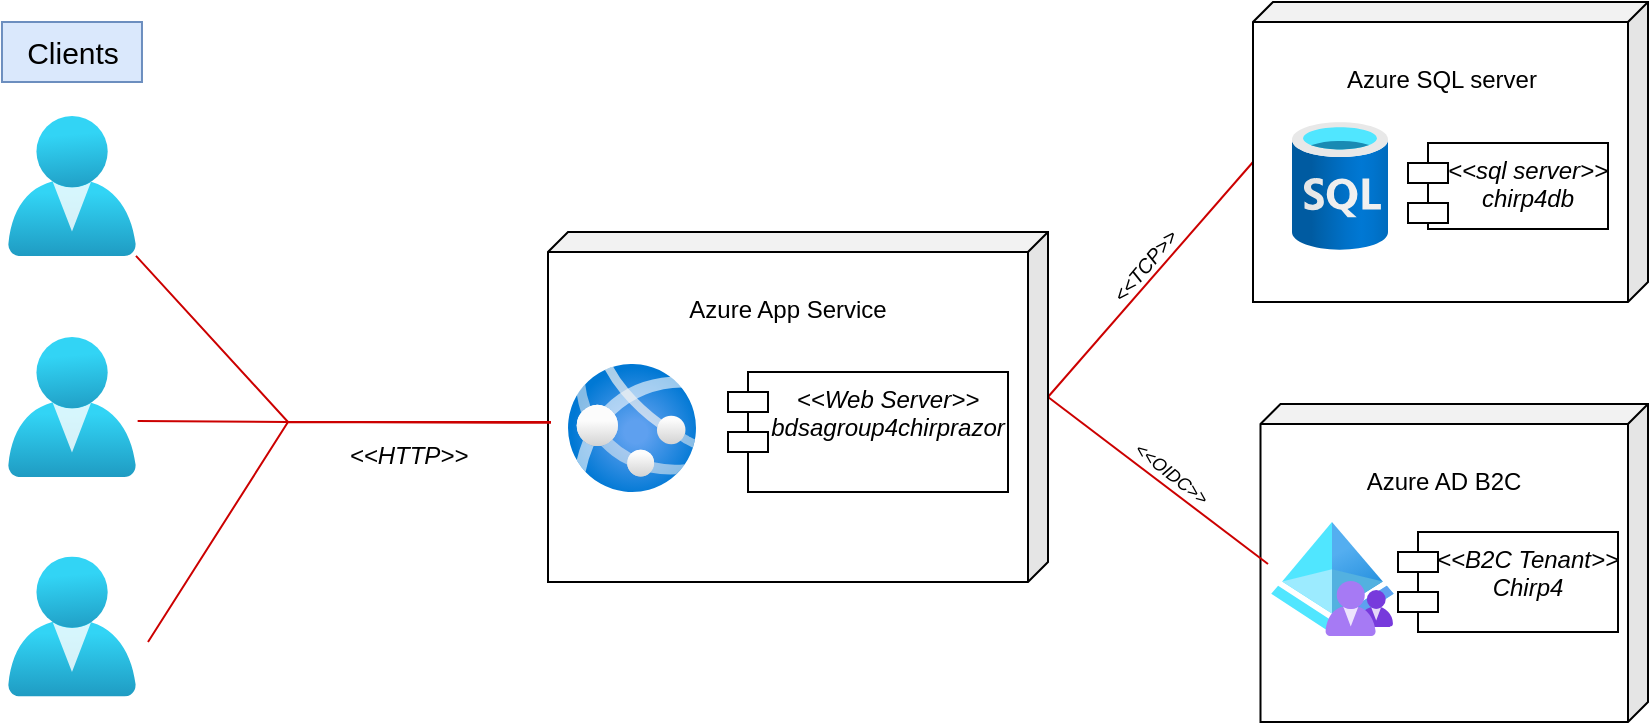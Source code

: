 <mxfile scale="1" border="15">
    <diagram id="iHSKFaC4ZJmlfxs5XxO0" name="Page-1">
        <mxGraphModel dx="591" dy="520" grid="1" gridSize="10" guides="1" tooltips="1" connect="1" arrows="1" fold="1" page="1" pageScale="1" pageWidth="827" pageHeight="1169" background="#ffffff" math="0" shadow="0">
            <root>
                <mxCell id="0"/>
                <mxCell id="1" parent="0"/>
                <mxCell id="7" value="&lt;p style=&quot;line-height: 120%; font-size: 12px;&quot;&gt;Azure AD B2C&lt;/p&gt;" style="shape=cube;whiteSpace=wrap;html=1;boundedLbl=1;backgroundOutline=1;darkOpacity=0.05;darkOpacity2=0.1;rotation=0;flipV=0;flipH=1;size=10;spacing=5;verticalAlign=top;horizontal=1;fontSize=12;" parent="1" vertex="1">
                    <mxGeometry x="806.25" y="301" width="193.75" height="159" as="geometry"/>
                </mxCell>
                <mxCell id="28" style="edgeStyle=none;rounded=1;html=1;strokeColor=#CC0000;fontSize=12;endArrow=none;endFill=0;endSize=8;startArrow=none;startFill=0;entryX=0;entryY=0;entryDx=197.5;entryDy=80;entryPerimeter=0;exitX=0;exitY=0;exitDx=0;exitDy=82.5;exitPerimeter=0;" parent="1" source="11" target="13" edge="1">
                    <mxGeometry relative="1" as="geometry">
                        <mxPoint x="800" y="160" as="targetPoint"/>
                    </mxGeometry>
                </mxCell>
                <mxCell id="29" style="edgeStyle=none;rounded=1;html=1;entryX=0;entryY=0;entryDx=190;entryDy=80;entryPerimeter=0;strokeColor=#CC0000;fontSize=12;endArrow=none;endFill=0;endSize=8;startArrow=none;startFill=0;exitX=0;exitY=0;exitDx=0;exitDy=82.5;exitPerimeter=0;" parent="1" source="11" target="7" edge="1">
                    <mxGeometry relative="1" as="geometry"/>
                </mxCell>
                <mxCell id="11" value="&lt;p style=&quot;line-height: 120%; font-size: 12px;&quot;&gt;Azure App Service&lt;/p&gt;" style="shape=cube;whiteSpace=wrap;html=1;boundedLbl=1;backgroundOutline=1;darkOpacity=0.05;darkOpacity2=0.1;rotation=0;flipV=0;flipH=1;size=10;spacing=5;verticalAlign=top;horizontal=1;fontSize=12;" parent="1" vertex="1">
                    <mxGeometry x="450" y="215" width="250" height="175" as="geometry"/>
                </mxCell>
                <mxCell id="12" value="&lt;&lt;Web Server&gt;&gt;&#10;bdsagroup4chirprazor" style="shape=module;align=left;spacingLeft=20;align=center;verticalAlign=top;fontSize=12;fontStyle=2" parent="1" vertex="1">
                    <mxGeometry x="540" y="285" width="140" height="60" as="geometry"/>
                </mxCell>
                <mxCell id="13" value="&lt;p style=&quot;line-height: 120%; font-size: 12px;&quot;&gt;Azure SQL server&lt;/p&gt;" style="shape=cube;whiteSpace=wrap;html=1;boundedLbl=1;backgroundOutline=1;darkOpacity=0.05;darkOpacity2=0.1;rotation=0;flipV=0;flipH=1;size=10;spacing=5;verticalAlign=top;horizontal=1;fontSize=12;" parent="1" vertex="1">
                    <mxGeometry x="802.5" y="100" width="197.5" height="150" as="geometry"/>
                </mxCell>
                <mxCell id="14" value="&lt;&lt;sql server&gt;&gt;&#10;chirp4db" style="shape=module;align=left;spacingLeft=20;align=center;verticalAlign=top;fontSize=12;fontStyle=2" parent="1" vertex="1">
                    <mxGeometry x="880" y="170.5" width="100" height="43" as="geometry"/>
                </mxCell>
                <mxCell id="15" value="&lt;&lt;B2C Tenant&gt;&gt;&#10;Chirp4" style="shape=module;align=center;spacingLeft=20;align=center;verticalAlign=top;fontSize=12;fontStyle=2" parent="1" vertex="1">
                    <mxGeometry x="875" y="365" width="110" height="50" as="geometry"/>
                </mxCell>
                <mxCell id="27" value="&lt;i&gt;&amp;lt;&amp;lt;HTTP&amp;gt;&amp;gt;&lt;/i&gt;" style="text;html=1;align=center;verticalAlign=middle;resizable=0;points=[];autosize=1;strokeColor=none;fillColor=none;fontSize=12;" parent="1" vertex="1">
                    <mxGeometry x="340" y="312.25" width="80" height="30" as="geometry"/>
                </mxCell>
                <mxCell id="41" value="" style="aspect=fixed;html=1;points=[];align=center;image;fontSize=12;image=img/lib/azure2/app_services/App_Services.svg;" parent="1" vertex="1">
                    <mxGeometry x="460" y="281" width="64" height="64" as="geometry"/>
                </mxCell>
                <mxCell id="42" value="" style="aspect=fixed;html=1;points=[];align=center;image;fontSize=12;image=img/lib/azure2/databases/SQL_Database.svg;" parent="1" vertex="1">
                    <mxGeometry x="822" y="160" width="48" height="64" as="geometry"/>
                </mxCell>
                <mxCell id="43" value="" style="aspect=fixed;html=1;points=[];align=center;image;fontSize=12;image=img/lib/azure2/identity/Azure_AD_B2C.svg;" parent="1" vertex="1">
                    <mxGeometry x="811.5" y="360" width="61.45" height="57" as="geometry"/>
                </mxCell>
                <mxCell id="51" style="edgeStyle=none;html=1;fontSize=15;fontColor=#000000;startArrow=none;startFill=0;endArrow=none;endFill=0;fillColor=#e51400;strokeColor=#CC0000;entryX=0.994;entryY=0.543;entryDx=0;entryDy=0;entryPerimeter=0;rounded=0;exitX=1.013;exitY=0.6;exitDx=0;exitDy=0;exitPerimeter=0;" parent="1" source="44" target="11" edge="1">
                    <mxGeometry relative="1" as="geometry">
                        <mxPoint x="320" y="320" as="targetPoint"/>
                        <Array as="points">
                            <mxPoint x="320" y="310"/>
                        </Array>
                    </mxGeometry>
                </mxCell>
                <mxCell id="44" value="" style="aspect=fixed;html=1;points=[];align=center;image;fontSize=12;image=img/lib/azure2/identity/Users.svg;" parent="1" vertex="1">
                    <mxGeometry x="180" y="267.5" width="63.99" height="70" as="geometry"/>
                </mxCell>
                <mxCell id="45" value="&lt;i&gt;&amp;lt;&amp;lt;TCP&amp;gt;&amp;gt;&lt;/i&gt;" style="text;html=1;align=center;verticalAlign=middle;resizable=0;points=[];autosize=1;strokeColor=none;fillColor=none;fontSize=10;rotation=310;" parent="1" vertex="1">
                    <mxGeometry x="713" y="217" width="70" height="30" as="geometry"/>
                </mxCell>
                <mxCell id="46" value="&lt;i&gt;&lt;font style=&quot;font-size: 9px;&quot;&gt;&amp;lt;&amp;lt;OIDC&amp;gt;&amp;gt;&lt;/font&gt;&lt;/i&gt;" style="text;html=1;align=center;verticalAlign=middle;resizable=0;points=[];autosize=1;strokeColor=none;fillColor=none;fontSize=10;rotation=38;" parent="1" vertex="1">
                    <mxGeometry x="727" y="320" width="70" height="30" as="geometry"/>
                </mxCell>
                <mxCell id="52" style="edgeStyle=none;html=1;fontSize=15;fontColor=#000000;startArrow=none;startFill=0;endArrow=none;endFill=0;fillColor=#e51400;strokeColor=#CC0000;entryX=0.994;entryY=0.545;entryDx=0;entryDy=0;entryPerimeter=0;rounded=0;" parent="1" target="11" edge="1">
                    <mxGeometry relative="1" as="geometry">
                        <mxPoint x="320" y="320" as="targetPoint"/>
                        <mxPoint x="250" y="420" as="sourcePoint"/>
                        <Array as="points">
                            <mxPoint x="320" y="310"/>
                        </Array>
                    </mxGeometry>
                </mxCell>
                <mxCell id="47" value="" style="aspect=fixed;html=1;points=[];align=center;image;fontSize=12;image=img/lib/azure2/identity/Users.svg;" parent="1" vertex="1">
                    <mxGeometry x="180" y="377.25" width="63.99" height="70" as="geometry"/>
                </mxCell>
                <mxCell id="50" style="edgeStyle=none;html=1;fontSize=15;fontColor=#000000;startArrow=none;startFill=0;endArrow=none;endFill=0;fillColor=#e51400;strokeColor=#CC0000;entryX=0.995;entryY=0.543;entryDx=0;entryDy=0;entryPerimeter=0;rounded=0;" parent="1" source="48" target="11" edge="1">
                    <mxGeometry relative="1" as="geometry">
                        <mxPoint x="320" y="320" as="targetPoint"/>
                        <Array as="points">
                            <mxPoint x="320" y="310"/>
                        </Array>
                    </mxGeometry>
                </mxCell>
                <mxCell id="48" value="" style="aspect=fixed;html=1;points=[];align=center;image;fontSize=12;image=img/lib/azure2/identity/Users.svg;" parent="1" vertex="1">
                    <mxGeometry x="180" y="157" width="63.99" height="70" as="geometry"/>
                </mxCell>
                <mxCell id="49" value="&lt;font style=&quot;font-size: 15px;&quot; color=&quot;#000000&quot;&gt;Clients&lt;/font&gt;" style="text;html=1;align=center;verticalAlign=middle;resizable=0;points=[];autosize=1;strokeColor=#6c8ebf;fillColor=#dae8fc;" parent="1" vertex="1">
                    <mxGeometry x="176.99" y="110" width="70" height="30" as="geometry"/>
                </mxCell>
            </root>
        </mxGraphModel>
    </diagram>
</mxfile>